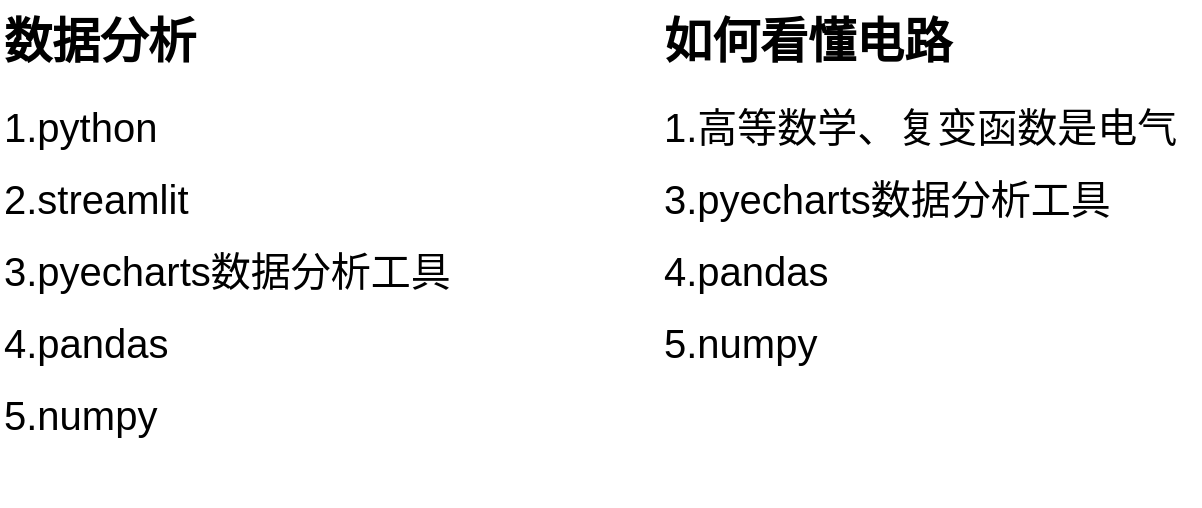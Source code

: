 <mxfile version="25.0.3">
  <diagram name="第 1 页" id="C-aNHfddCwrxHCV6Lvnv">
    <mxGraphModel dx="1028" dy="559" grid="1" gridSize="10" guides="1" tooltips="1" connect="1" arrows="1" fold="1" page="1" pageScale="1" pageWidth="2336" pageHeight="1654" math="0" shadow="0">
      <root>
        <mxCell id="0" />
        <mxCell id="1" parent="0" />
        <mxCell id="E9SLCWFWFsrP_VPrdG-r-20" value="&lt;h1 style=&quot;margin-top: 0px;&quot;&gt;数据分析&lt;/h1&gt;&lt;p&gt;&lt;font style=&quot;font-size: 20px;&quot;&gt;1.python&lt;/font&gt;&lt;/p&gt;&lt;p&gt;&lt;font style=&quot;font-size: 20px;&quot;&gt;2.streamlit&lt;/font&gt;&lt;/p&gt;&lt;p&gt;&lt;font style=&quot;font-size: 20px;&quot;&gt;3.pyecharts数据分析工具&lt;/font&gt;&lt;/p&gt;&lt;p&gt;&lt;font style=&quot;font-size: 20px;&quot;&gt;4.pandas&lt;/font&gt;&lt;/p&gt;&lt;p&gt;&lt;font style=&quot;font-size: 20px;&quot;&gt;5.numpy&lt;/font&gt;&lt;/p&gt;" style="text;html=1;whiteSpace=wrap;overflow=hidden;rounded=0;" vertex="1" parent="1">
          <mxGeometry x="50" y="40" width="270" height="250" as="geometry" />
        </mxCell>
        <mxCell id="E9SLCWFWFsrP_VPrdG-r-21" value="&lt;h1 style=&quot;margin-top: 0px;&quot;&gt;如何看懂电路&lt;/h1&gt;&lt;p&gt;&lt;font style=&quot;font-size: 20px;&quot;&gt;1.高等数学、复变函数是电气&lt;/font&gt;&lt;/p&gt;&lt;p&gt;&lt;font style=&quot;font-size: 20px;&quot;&gt;3.pyecharts数据分析工具&lt;/font&gt;&lt;/p&gt;&lt;p&gt;&lt;font style=&quot;font-size: 20px;&quot;&gt;4.pandas&lt;/font&gt;&lt;/p&gt;&lt;p&gt;&lt;font style=&quot;font-size: 20px;&quot;&gt;5.numpy&lt;/font&gt;&lt;/p&gt;" style="text;html=1;whiteSpace=wrap;overflow=hidden;rounded=0;" vertex="1" parent="1">
          <mxGeometry x="380" y="40" width="270" height="250" as="geometry" />
        </mxCell>
      </root>
    </mxGraphModel>
  </diagram>
</mxfile>
